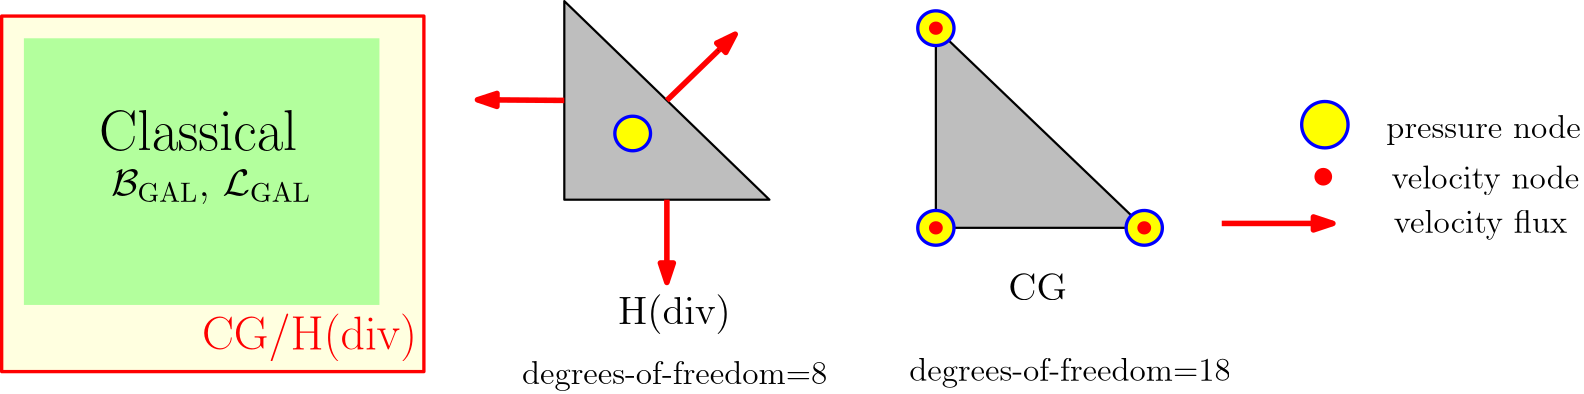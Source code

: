 <?xml version="1.0"?>
<!DOCTYPE ipe SYSTEM "ipe.dtd">
<ipe version="70212" creator="Ipe 7.2.12">
<info created="D:20181008151908" modified="D:20210702151345"/>
<preamble>\usepackage{stmaryrd}</preamble>
<ipestyle name="basic">
<symbol name="arrow/arc(spx)">
<path stroke="sym-stroke" fill="sym-stroke" pen="sym-pen">
0 0 m
-1 0.333 l
-1 -0.333 l
h
</path>
</symbol>
<symbol name="arrow/farc(spx)">
<path stroke="sym-stroke" fill="white" pen="sym-pen">
0 0 m
-1 0.333 l
-1 -0.333 l
h
</path>
</symbol>
<symbol name="arrow/ptarc(spx)">
<path stroke="sym-stroke" fill="sym-stroke" pen="sym-pen">
0 0 m
-1 0.333 l
-0.8 0 l
-1 -0.333 l
h
</path>
</symbol>
<symbol name="arrow/fptarc(spx)">
<path stroke="sym-stroke" fill="white" pen="sym-pen">
0 0 m
-1 0.333 l
-0.8 0 l
-1 -0.333 l
h
</path>
</symbol>
<symbol name="mark/circle(sx)" transformations="translations">
<path fill="sym-stroke">
0.6 0 0 0.6 0 0 e
0.4 0 0 0.4 0 0 e
</path>
</symbol>
<symbol name="mark/disk(sx)" transformations="translations">
<path fill="sym-stroke">
0.6 0 0 0.6 0 0 e
</path>
</symbol>
<symbol name="mark/fdisk(sfx)" transformations="translations">
<group>
<path fill="sym-fill">
0.5 0 0 0.5 0 0 e
</path>
<path fill="sym-stroke" fillrule="eofill">
0.6 0 0 0.6 0 0 e
0.4 0 0 0.4 0 0 e
</path>
</group>
</symbol>
<symbol name="mark/box(sx)" transformations="translations">
<path fill="sym-stroke" fillrule="eofill">
-0.6 -0.6 m
0.6 -0.6 l
0.6 0.6 l
-0.6 0.6 l
h
-0.4 -0.4 m
0.4 -0.4 l
0.4 0.4 l
-0.4 0.4 l
h
</path>
</symbol>
<symbol name="mark/square(sx)" transformations="translations">
<path fill="sym-stroke">
-0.6 -0.6 m
0.6 -0.6 l
0.6 0.6 l
-0.6 0.6 l
h
</path>
</symbol>
<symbol name="mark/fsquare(sfx)" transformations="translations">
<group>
<path fill="sym-fill">
-0.5 -0.5 m
0.5 -0.5 l
0.5 0.5 l
-0.5 0.5 l
h
</path>
<path fill="sym-stroke" fillrule="eofill">
-0.6 -0.6 m
0.6 -0.6 l
0.6 0.6 l
-0.6 0.6 l
h
-0.4 -0.4 m
0.4 -0.4 l
0.4 0.4 l
-0.4 0.4 l
h
</path>
</group>
</symbol>
<symbol name="mark/cross(sx)" transformations="translations">
<group>
<path fill="sym-stroke">
-0.43 -0.57 m
0.57 0.43 l
0.43 0.57 l
-0.57 -0.43 l
h
</path>
<path fill="sym-stroke">
-0.43 0.57 m
0.57 -0.43 l
0.43 -0.57 l
-0.57 0.43 l
h
</path>
</group>
</symbol>
<symbol name="arrow/fnormal(spx)">
<path stroke="sym-stroke" fill="white" pen="sym-pen">
0 0 m
-1 0.333 l
-1 -0.333 l
h
</path>
</symbol>
<symbol name="arrow/pointed(spx)">
<path stroke="sym-stroke" fill="sym-stroke" pen="sym-pen">
0 0 m
-1 0.333 l
-0.8 0 l
-1 -0.333 l
h
</path>
</symbol>
<symbol name="arrow/fpointed(spx)">
<path stroke="sym-stroke" fill="white" pen="sym-pen">
0 0 m
-1 0.333 l
-0.8 0 l
-1 -0.333 l
h
</path>
</symbol>
<symbol name="arrow/linear(spx)">
<path stroke="sym-stroke" pen="sym-pen">
-1 0.333 m
0 0 l
-1 -0.333 l
</path>
</symbol>
<symbol name="arrow/fdouble(spx)">
<path stroke="sym-stroke" fill="white" pen="sym-pen">
0 0 m
-1 0.333 l
-1 -0.333 l
h
-1 0 m
-2 0.333 l
-2 -0.333 l
h
</path>
</symbol>
<symbol name="arrow/double(spx)">
<path stroke="sym-stroke" fill="sym-stroke" pen="sym-pen">
0 0 m
-1 0.333 l
-1 -0.333 l
h
-1 0 m
-2 0.333 l
-2 -0.333 l
h
</path>
</symbol>
<pen name="heavier" value="0.8"/>
<pen name="fat" value="1.2"/>
<pen name="ultrafat" value="2"/>
<symbolsize name="large" value="5"/>
<symbolsize name="small" value="2"/>
<symbolsize name="tiny" value="1.1"/>
<arrowsize name="large" value="10"/>
<arrowsize name="small" value="5"/>
<arrowsize name="tiny" value="3"/>
<color name="red" value="1 0 0"/>
<color name="green" value="0 1 0"/>
<color name="blue" value="0 0 1"/>
<color name="yellow" value="1 1 0"/>
<color name="orange" value="1 0.647 0"/>
<color name="gold" value="1 0.843 0"/>
<color name="purple" value="0.627 0.125 0.941"/>
<color name="gray" value="0.745"/>
<color name="brown" value="0.647 0.165 0.165"/>
<color name="navy" value="0 0 0.502"/>
<color name="pink" value="1 0.753 0.796"/>
<color name="seagreen" value="0.18 0.545 0.341"/>
<color name="turquoise" value="0.251 0.878 0.816"/>
<color name="violet" value="0.933 0.51 0.933"/>
<color name="darkblue" value="0 0 0.545"/>
<color name="darkcyan" value="0 0.545 0.545"/>
<color name="darkgray" value="0.663"/>
<color name="darkgreen" value="0 0.392 0"/>
<color name="darkmagenta" value="0.545 0 0.545"/>
<color name="darkorange" value="1 0.549 0"/>
<color name="darkred" value="0.545 0 0"/>
<color name="lightblue" value="0.678 0.847 0.902"/>
<color name="lightcyan" value="0.878 1 1"/>
<color name="lightgray" value="0.827"/>
<color name="lightgreen" value="0.565 0.933 0.565"/>
<color name="lightyellow" value="1 1 0.878"/>
<dashstyle name="dashed" value="[4] 0"/>
<dashstyle name="dotted" value="[1 3] 0"/>
<dashstyle name="dash dotted" value="[4 2 1 2] 0"/>
<dashstyle name="dash dot dotted" value="[4 2 1 2 1 2] 0"/>
<textsize name="large" value="\large"/>
<textsize name="Large" value="\Large"/>
<textsize name="LARGE" value="\LARGE"/>
<textsize name="huge" value="\huge"/>
<textsize name="Huge" value="\Huge"/>
<textsize name="small" value="\small"/>
<textsize name="footnote" value="\footnotesize"/>
<textsize name="tiny" value="\tiny"/>
<textstyle name="center" begin="\begin{center}" end="\end{center}"/>
<textstyle name="itemize" begin="\begin{itemize}" end="\end{itemize}"/>
<textstyle name="item" begin="\begin{itemize}\item{}" end="\end{itemize}"/>
<gridsize name="4 pts" value="4"/>
<gridsize name="8 pts (~3 mm)" value="8"/>
<gridsize name="16 pts (~6 mm)" value="16"/>
<gridsize name="32 pts (~12 mm)" value="32"/>
<gridsize name="10 pts (~3.5 mm)" value="10"/>
<gridsize name="20 pts (~7 mm)" value="20"/>
<gridsize name="14 pts (~5 mm)" value="14"/>
<gridsize name="28 pts (~10 mm)" value="28"/>
<gridsize name="56 pts (~20 mm)" value="56"/>
<anglesize name="90 deg" value="90"/>
<anglesize name="60 deg" value="60"/>
<anglesize name="45 deg" value="45"/>
<anglesize name="30 deg" value="30"/>
<anglesize name="22.5 deg" value="22.5"/>
<opacity name="10%" value="0.1"/>
<opacity name="30%" value="0.3"/>
<opacity name="50%" value="0.5"/>
<opacity name="75%" value="0.75"/>
<tiling name="falling" angle="-60" step="4" width="1"/>
<tiling name="rising" angle="30" step="4" width="1"/>
</ipestyle>
<ipestyle name="gholi">
<opacity name="75%" value="0.75"/>
<opacity name="05%" value="0.05"/>
<opacity name="15%" value="0.15"/>
<opacity name="25%" value="0.25"/>
<opacity name="35%" value="0.35"/>
<opacity name="45%" value="0.45"/>
<opacity name="55%" value="0.55"/>
<opacity name="65%" value="0.65"/>
<opacity name="85%" value="0.85"/>
<opacity name="90%" value="0.9"/>
<gradient name="linear" type="axial" coords="75 0 325 0" extend="yes">
 <stop offset="0" color="1 0.4 0"/>
 <stop offset="0.05" color="1 0.4 0"/>
 <stop offset="0.95" color="1 1 0.4"/>
 <stop offset="1" color="1 1 0.4"/>
</gradient>
<tiling name="vertic" angle="85" step="1" width="0.2"/>
</ipestyle>
<page>
<layer name="All"/>
<layer name="alpha"/>
<layer name="beta"/>
<layer name="gamma"/>
<layer name="delta"/>
<view layers="alpha" active="delta"/>
<path layer="delta" matrix="1.08888 0 0 1.01678 -68.7877 -30.8251" stroke="black">
548.772 423.497 m
482.959 494.054 l
</path>
<path matrix="0.99954 0 0 -0.139514 -22.9407 425.749" stroke="black">
467.013 383.139 m
541.47 384.286 l
</path>
<path matrix="0.0396707 0 0 1.01007 411.312 -25.507" stroke="black">
442.815 480.454 m
441.338 404.527 l
441.338 404.527 l
</path>
<path matrix="1 0 0 1 -24.1472 -38.3284" stroke="black">
568.726 539.981 m
492.055 539.171 l
</path>
<path matrix="2.15031 0 0 0.950312 -698.39 -11.7024" stroke="black">
586.007 450.464 m
586.09 520.959 l
</path>
<path matrix="-0.781392 0.00281884 -0.00270098 -0.748722 276.12 927.675" stroke="black" fill="gray" pen="heavier">
192 704 m
192 608 l
288 608 l
288 608 l
h
</path>
<path layer="All" matrix="1.15306 0 0 1.00379 -77.1289 -2.88225" stroke="blue" fill="lightyellow" pen="fat" opacity="30%" stroke-opacity="opaque">
196 728 m
196 444 l
504 444 l
504 728 l
h
</path>
<path matrix="1.15306 0 0 1.00379 -77.026 -2.89125" stroke="darkred" fill="lightyellow" pen="fat" opacity="30%" stroke-opacity="opaque">
204 616 m
204 464 l
496 464 l
496 616 l
h
</path>
<path matrix="1.04718 0 0 1 -40.0207 -0.104197" stroke="darkcyan" dash="dashed" pen="fat">
212 716 m
212 468 l
372 468 l
372 716 l
h
</path>
<path matrix="1 0 0 1 -30.0188 -0.104197" stroke="red" fill="lightyellow" pen="fat">
216 600 m
216 472 l
368 472 l
368 600 l
h
</path>
<path matrix="1 0 0 1 -30.0188 -0.104197" fill="green" opacity="30%" stroke-opacity="opaque">
224 592 m
224 496 l
352 496 l
352 592 l
h
</path>
<text matrix="1 0 0 1 -29.9085 -0.104197" transformations="translations" pos="256 544" stroke="black" type="label" width="77.706" height="14.349" depth="0" valign="baseline" size="huge">Classical 
</text>
<text matrix="1 0 0 1 -30.0495 -0.104197" transformations="translations" pos="256 528" stroke="black" type="label" width="71.931" height="9.803" depth="2.79" valign="baseline" size="Large">$\mathcal{B}_{\mathrm{GAL}}$, $\mathcal{L}_{\mathrm{GAL}}$</text>
<path matrix="1 0 0 1 40 0" fill="orange">
368 592 m
368 496 l
432 496 l
432 592 l
h
</path>
<text matrix="1 0 0 1 -6.66587 -17.1312" transformations="translations" pos="432 560" stroke="black" type="label" width="35.364" height="11.761" depth="0" valign="baseline" size="LARGE">VMS</text>
<text matrix="1 0 0 1 9.33413 -17.1312" transformations="translations" pos="416 544" stroke="black" type="label" width="34.416" height="8.824" depth="0" valign="baseline" size="Large">terms</text>
<text matrix="1 0 0 1 -77.9085 -0.104197" transformations="translations" pos="336 480" stroke="red" type="label" width="77.457" height="12.896" depth="4.29" valign="baseline" size="LARGE">CG/H(div)</text>
<text matrix="1 0 0 1 -34.5528 -7.62407" transformations="translations" pos="392 544" stroke="darkred" type="label" width="17.843" height="13.97" depth="1.57" valign="baseline" size="Huge">+</text>
<text matrix="1 0 0 1 88 -8" transformations="translations" pos="336 480" stroke="brown" type="label" width="64.557" height="11.761" depth="0" valign="baseline" size="LARGE">CG-VMS</text>
<path matrix="1 0 0 1 -30.0188 -0.104197" fill="lightblue">
220 696 m
220 648 l
356 648 l
356 696 l
h
</path>
<text matrix="1 0 0 1 -57.5667 22.4694" transformations="translations" pos="256 648" stroke="black" type="label" width="114.432" height="10.756" depth="3.59" valign="baseline" size="Large">$\llbracket \cdot \rrbracket$ and $\{\!\!\{\cdot \}\!\!\}$ terms </text>
<text matrix="1 0 0 1 -104 76" transformations="translations" pos="392 544" stroke="darkcyan" type="label" width="17.843" height="13.97" depth="1.57" valign="baseline" size="Huge">+</text>
<text matrix="1 0 0 1 -16.8986 220.347" transformations="translations" pos="336 480" stroke="darkcyan" type="label" width="24.667" height="11.761" depth="0" valign="baseline" size="LARGE">DG</text>
<path matrix="1.44393 0 0 1.44393 -181.124 -236.172" stroke="darkred" arrow="normal/normal" rarrow="normal/normal">
408 532 m
352 532 l
</path>
<path matrix="1 0 0 1 0 -0.119644" fill="red" opacity="30%">
392 704 m
392 624 l
476 624 l
476 704 l
h
</path>
<text matrix="1 0 0 1 -3.64659 129.574" transformations="translations" pos="416 544" stroke="black" type="label" width="39.603" height="9.803" depth="0" valign="baseline" size="Large">Extra </text>
<text matrix="1 0 0 1 -24.7798 0.260623" transformations="translations" pos="428 660" stroke="black" type="label" width="62.497" height="8.302" depth="0" valign="baseline" size="large">stabilization</text>
<text matrix="1 0 0 1 100 232" transformations="translations" pos="336 480" stroke="blue" type="label" width="65.228" height="11.761" depth="0" valign="baseline" size="LARGE">DG-VMS</text>
<path stroke="darkcyan" arrow="normal/normal" rarrow="normal/normal">
284 648 m
284 592 l
</path>
<text matrix="1 0 0 1 -22.8235 -10.7423" transformations="translations" pos="428 660" stroke="black" type="label" width="56.644" height="7.358" depth="2.32" valign="baseline" size="large">parameters</text>
<path stroke="black">
383.734 545.063 m
383.734 545.063 l
383.734 545.063 l
383.734 545.063 l
h
</path>
<path matrix="1.13868 0 0 0.950307 -60.1247 23.0178" stroke="black" pen="fat">
64.0115 614.498 m
64.0115 430.89 l
366.041 430.89 l
366.041 614.498 l
h
</path>
<path matrix="1.66972 0 0 0.509363 -598.658 255.639" fill="black" opacity="10%" stroke-opacity="opaque">
368 592 m
368 496 l
432 496 l
432 592 l
h
</path>
<text matrix="1 0 0 1 -383.059 -18.315" transformations="translations" pos="432 560" stroke="black" type="label" width="37.568" height="11.293" depth="0" valign="baseline" size="LARGE">static</text>
<text matrix="1 0 0 1 -386.323 -19.9658" transformations="translations" pos="416 544" stroke="black" type="label" width="79.679" height="9.963" depth="0" valign="baseline" size="Large">condensation</text>
<text matrix="1 0 0 1 -240.889 -6.41008" transformations="translations" pos="392 544" stroke="black" type="label" width="17.843" height="13.97" depth="1.57" valign="baseline" size="Huge">+</text>
<path matrix="1.18474 0 0 2.17692 -290.667 -625.043" stroke="black" arrow="normal/normal" rarrow="normal/normal">
408 532 m
352 532 l
</path>
<text matrix="1 0 0 1 -315.798 -38.2465" transformations="translations" pos="336 480" stroke="black" type="label" width="36.603" height="11.761" depth="0" valign="baseline" size="LARGE">HDG</text>
<path layer="alpha" matrix="1 0 0 1 -198.246 -53.2991" stroke="red" fill="lightyellow" pen="fat">
216 600 m
216 472 l
368 472 l
368 600 l
h
</path>
<path matrix="1 0 0 1 -198.246 -53.2991" fill="green" opacity="30%" stroke-opacity="opaque">
224 592 m
224 496 l
352 496 l
352 592 l
h
</path>
<text matrix="1 0 0 1 -203.246 -45.5449" transformations="translations" pos="256 544" stroke="black" type="label" width="77.706" height="14.349" depth="0" valign="baseline" size="huge">Classical 
</text>
<text matrix="1 0 0 1 -198.772 -46.0384" transformations="translations" pos="256 528" stroke="black" type="label" width="71.931" height="9.803" depth="2.79" valign="baseline" size="Large">$\mathcal{B}_{\mathrm{GAL}}$, $\mathcal{L}_{\mathrm{GAL}}$</text>
<text matrix="1 0 0 1 -246.135 -53.2991" transformations="translations" pos="336 480" stroke="red" type="label" width="77.457" height="12.896" depth="4.29" valign="baseline" size="LARGE">CG/H(div)</text>
<path matrix="0.769123 0 0 0.744677 72.6349 27.8291" stroke="black" fill="gray" pen="heavier">
192 704 m
192 608 l
288 608 l
288 608 l
h
</path>
<path matrix="0.769123 0 0 0.744677 48.023 -19.8299" stroke="blue" fill="yellow" pen="fat">
8.34917 0 0 8.34917 256 704 e
</path>
<path matrix="0.769123 0 0 0.744677 -75.0364 27.8291" stroke="red" pen="ultrafat" arrow="normal/normal">
432 656 m
464 688 l
</path>
<path matrix="0.769123 0 0 0.744677 -75.0364 27.8291" stroke="red" pen="ultrafat" arrow="normal/normal">
384 656 m
343.363 656.304 l
</path>
<path matrix="0.769123 0 0 0.744677 -75.0364 27.8291" stroke="red" pen="ultrafat" arrow="normal/normal">
432 608 m
432 568 l
</path>
<path matrix="0.769123 0 0 0.744677 -75.0364 27.8291" stroke="black" cap="1">
456 680 m
456 680 l
</path>
<path matrix="0.781397 0 0 0.748727 204.04 15.2305" stroke="black" fill="gray" pen="heavier">
192 704 m
192 608 l
288 608 l
288 608 l
h
</path>
<path matrix="0.781397 0 0 0.748727 154.031 15.2305" stroke="blue" fill="yellow" pen="fat">
8.34917 0 0 8.34917 256 704 e
</path>
<path matrix="0.781397 0 0 0.748727 154.031 15.2305" fill="red">
3.18352 0 0 3.18352 256 704 e
</path>
<path matrix="0.781397 0 0 0.748727 154.031 -56.6473" stroke="blue" fill="yellow" pen="fat">
8.34917 0 0 8.34917 256 704 e
</path>
<path matrix="0.781397 0 0 0.748727 154.031 -56.6473" fill="red">
3.18352 0 0 3.18352 256 704 e
</path>
<path matrix="0.781397 0 0 0.748727 229.045 -56.6473" stroke="blue" fill="yellow" pen="fat">
8.34917 0 0 8.34917 256 704 e
</path>
<path matrix="0.781397 0 0 0.748727 229.045 -56.6473" fill="red">
3.18352 0 0 3.18352 256 704 e
</path>
<text matrix="1 0 0 1 284.169 -23.6156" transformations="translations" pos="96 468" stroke="black" type="label" width="21.167" height="9.803" depth="0" valign="baseline" size="Large">CG</text>
<text matrix="1 0 0 1 143.654 -32.1969" transformations="translations" pos="96 468" stroke="black" type="label" width="40.576" height="10.756" depth="3.59" valign="baseline" size="Large">H(div)</text>
<path matrix="1 0 0 1 238.104 -196.405" stroke="blue" fill="yellow" pen="fat">
8.34917 0 0 8.34917 256 704 e
</path>
<path matrix="1 0 0 1 237.535 -215.139" fill="red">
3.18352 0 0 3.18352 256 704 e
</path>
<text matrix="1 0 0 1 428.227 174.788" transformations="translations" pos="88 328" stroke="black" type="label" width="70.041" height="8.307" depth="2.32" valign="baseline" size="large">pressure node</text>
<text matrix="1 0 0 1 430.104 196.656" transformations="translations" pos="88 288" stroke="black" type="label" width="67.635" height="8.307" depth="2.32" valign="baseline" size="large">velocity node</text>
<path matrix="1 0 0 1 104.986 8.04331" stroke="red" pen="ultrafat" arrow="normal/normal">
352 464 m
392 464 l
</path>
<text matrix="1 0 0 1 422.924 212.68" transformations="translations" pos="96 256" stroke="black" type="label" width="62.432" height="8.307" depth="2.32" valign="baseline" size="large">velocity flux</text>
<path layer="beta" matrix="1.15306 0 0 1.00379 -189.151 -75.936" stroke="darkred" fill="lightyellow" pen="fat" opacity="30%" stroke-opacity="opaque">
204 616 m
204 464 l
496 464 l
496 616 l
h
</path>
<path matrix="1 0 0 1 -140.314 -81.6545" fill="green" opacity="30%" stroke-opacity="opaque">
224 592 m
224 496 l
352 496 l
352 592 l
h
</path>
<text matrix="1 0 0 1 -140.204 -81.6545" transformations="translations" pos="256 544" stroke="black" type="label" width="77.706" height="14.349" depth="0" valign="baseline" size="huge">Classical 
</text>
<text matrix="1 0 0 1 -140.345 -81.6545" transformations="translations" pos="256 528" stroke="black" type="label" width="71.931" height="9.803" depth="2.79" valign="baseline" size="Large">$\mathcal{B}_{\mathrm{GAL}}$, $\mathcal{L}_{\mathrm{GAL}}$</text>
<path matrix="1 0 0 1 -72.1252 -73.0448" fill="orange">
368 592 m
368 496 l
432 496 l
432 592 l
h
</path>
<text matrix="1 0 0 1 -118.791 -90.176" transformations="translations" pos="432 560" stroke="black" type="label" width="35.364" height="11.761" depth="0" valign="baseline" size="LARGE">VMS</text>
<text matrix="1 0 0 1 -102.791 -90.176" transformations="translations" pos="416 544" stroke="black" type="label" width="34.416" height="8.824" depth="0" valign="baseline" size="Large">terms</text>
<text matrix="1 0 0 1 -146.678 -80.6688" transformations="translations" pos="392 544" stroke="darkred" type="label" width="17.843" height="13.97" depth="1.57" valign="baseline" size="Huge">+</text>
<text matrix="1 0 0 1 -24.1252 -81.0448" transformations="translations" pos="336 480" stroke="brown" type="label" width="64.557" height="11.761" depth="0" valign="baseline" size="LARGE">CG-VMS</text>
<path matrix="1.44393 0 0 1.44393 -293.249 -309.217" stroke="darkred" arrow="normal/normal" rarrow="normal/normal">
408 532 m
352 532 l
</path>
<path matrix="1 0 0 1 -112.125 -73.0448" stroke="black">
383.734 545.063 m
383.734 545.063 l
383.734 545.063 l
383.734 545.063 l
h
</path>
<path matrix="0.781397 0 0 0.748727 300.16 10.3355" stroke="black" fill="gray" pen="heavier">
192 704 m
192 608 l
288 608 l
288 608 l
h
</path>
<path matrix="0.781397 0 0 0.748727 250.15 10.3355" stroke="blue" fill="yellow" pen="fat">
8.34917 0 0 8.34917 256 704 e
</path>
<path matrix="0.781397 0 0 0.748727 250.15 10.3355" fill="red">
3.18352 0 0 3.18352 256 704 e
</path>
<path matrix="0.781397 0 0 0.748727 250.15 -61.5423" stroke="blue" fill="yellow" pen="fat">
8.34917 0 0 8.34917 256 704 e
</path>
<path matrix="0.781397 0 0 0.748727 250.15 -61.5423" fill="red">
3.18352 0 0 3.18352 256 704 e
</path>
<path matrix="0.781397 0 0 0.748727 325.164 -61.5423" stroke="blue" fill="yellow" pen="fat">
8.34917 0 0 8.34917 256 704 e
</path>
<path matrix="0.781397 0 0 0.748727 325.164 -61.5423" fill="red">
3.18352 0 0 3.18352 256 704 e
</path>
<text matrix="1 0 0 1 366.393 -27.0362" transformations="translations" pos="96 468" stroke="black" type="label" width="57.055" height="9.803" depth="0" valign="baseline" size="Large">CG-VMS</text>
<path matrix="1 0 0 1 184.467 -280.112" stroke="blue" fill="yellow" pen="fat">
8.34917 0 0 8.34917 256 704 e
</path>
<path matrix="1 0 0 1 183.898 -298.846" fill="red">
3.18352 0 0 3.18352 256 704 e
</path>
<text matrix="1 0 0 1 374.591 91.0816" transformations="translations" pos="88 328" stroke="black" type="label" width="70.041" height="8.307" depth="2.32" valign="baseline" size="large">pressure node</text>
<text matrix="1 0 0 1 376.468 112.949" transformations="translations" pos="88 288" stroke="black" type="label" width="67.635" height="8.307" depth="2.32" valign="baseline" size="large">velocity node</text>
<path layer="gamma" matrix="1.15306 0 0 1.00379 -180.595 -62.8237" stroke="blue" fill="lightyellow" pen="fat" opacity="30%" stroke-opacity="opaque">
196 728 m
196 444 l
504 444 l
504 728 l
h
</path>
<path matrix="1.04718 0 0 1 -143.487 -60.0457" stroke="darkcyan" dash="dashed" pen="fat">
212 716 m
212 468 l
372 468 l
372 716 l
h
</path>
<path matrix="1 0 0 1 -133.485 -60.0457" fill="green" opacity="30%" stroke-opacity="opaque">
224 592 m
224 496 l
352 496 l
352 592 l
h
</path>
<text matrix="1 0 0 1 -133.375 -60.0457" transformations="translations" pos="256 544" stroke="black" type="label" width="77.706" height="14.349" depth="0" valign="baseline" size="huge">Classical 
</text>
<text matrix="1 0 0 1 -133.516 -60.0457" transformations="translations" pos="256 528" stroke="black" type="label" width="71.931" height="9.803" depth="2.79" valign="baseline" size="Large">$\mathcal{B}_{\mathrm{GAL}}$, $\mathcal{L}_{\mathrm{GAL}}$</text>
<path matrix="1 0 0 1 -63.4666 -59.9415" fill="orange">
368 592 m
368 496 l
432 496 l
432 592 l
h
</path>
<text matrix="1 0 0 1 -110.132 -77.0727" transformations="translations" pos="432 560" stroke="black" type="label" width="35.364" height="11.761" depth="0" valign="baseline" size="LARGE">VMS</text>
<text matrix="1 0 0 1 -94.1325 -77.0727" transformations="translations" pos="416 544" stroke="black" type="label" width="34.416" height="8.824" depth="0" valign="baseline" size="Large">terms</text>
<text matrix="1 0 0 1 -138.019 -67.5656" transformations="translations" pos="392 544" stroke="darkred" type="label" width="17.843" height="13.97" depth="1.57" valign="baseline" size="Huge">+</text>
<path matrix="1 0 0 1 -133.485 -60.0457" fill="lightblue">
220 696 m
220 648 l
356 648 l
356 696 l
h
</path>
<text matrix="1 0 0 1 -161.033 -37.4721" transformations="translations" pos="256 648" stroke="black" type="label" width="114.432" height="10.756" depth="3.59" valign="baseline" size="Large">$\llbracket \cdot \rrbracket$ and $\{\!\!\{\cdot \}\!\!\}$ terms </text>
<text matrix="1 0 0 1 -207.467 16.0585" transformations="translations" pos="392 544" stroke="darkcyan" type="label" width="17.843" height="13.97" depth="1.57" valign="baseline" size="Huge">+</text>
<text matrix="1 0 0 1 -120.365 160.406" transformations="translations" pos="336 480" stroke="darkcyan" type="label" width="24.667" height="11.761" depth="0" valign="baseline" size="LARGE">DG</text>
<path matrix="1.44393 0 0 1.44393 -284.591 -296.113" stroke="darkred" arrow="normal/normal" rarrow="normal/normal">
408 532 m
352 532 l
</path>
<path matrix="1 0 0 1 -103.467 -60.0611" fill="red" opacity="30%">
392 704 m
392 624 l
476 624 l
476 704 l
h
</path>
<text matrix="1 0 0 1 -107.113 69.6325" transformations="translations" pos="416 544" stroke="black" type="label" width="39.603" height="9.803" depth="0" valign="baseline" size="Large">Extra </text>
<text matrix="1 0 0 1 -128.246 -59.6809" transformations="translations" pos="428 660" stroke="black" type="label" width="62.497" height="8.302" depth="0" valign="baseline" size="large">stabilization</text>
<text matrix="1 0 0 1 -3.4666 172.059" transformations="translations" pos="336 480" stroke="blue" type="label" width="65.228" height="11.761" depth="0" valign="baseline" size="LARGE">DG-VMS</text>
<path matrix="1 0 0 1 -103.467 -59.9415" stroke="darkcyan" arrow="normal/normal" rarrow="normal/normal">
284 648 m
284 592 l
</path>
<text matrix="1 0 0 1 -126.29 -70.6838" transformations="translations" pos="428 660" stroke="black" type="label" width="56.644" height="7.358" depth="2.32" valign="baseline" size="large">parameters</text>
<path matrix="1 0 0 1 -103.467 -59.9415" stroke="black">
383.734 545.063 m
383.734 545.063 l
383.734 545.063 l
383.734 545.063 l
h
</path>
<path layer="delta" matrix="1 0 0 1 6.95151 73.737" fill="green" opacity="30%" stroke-opacity="opaque">
224 592 m
224 496 l
352 496 l
352 592 l
h
</path>
<text matrix="1 0 0 1 7.06181 73.737" transformations="translations" pos="256 544" stroke="black" type="label" width="77.706" height="14.349" depth="0" valign="baseline" size="huge">Classical 
</text>
<text matrix="1 0 0 1 6.92081 73.737" transformations="translations" pos="256 528" stroke="black" type="label" width="71.931" height="9.803" depth="2.79" valign="baseline" size="Large">$\mathcal{B}_{\mathrm{GAL}}$, $\mathcal{L}_{\mathrm{GAL}}$</text>
<path matrix="1.09839 0 0 0.838419 -31.7666 160.802" stroke="black" pen="fat">
64.0115 614.498 m
64.0115 430.89 l
366.041 430.89 l
366.041 614.498 l
h
</path>
<path matrix="1.66972 0 0 0.509363 -561.688 329.48" fill="black" opacity="10%" stroke-opacity="opaque">
368 592 m
368 496 l
432 496 l
432 592 l
h
</path>
<text matrix="1 0 0 1 -346.089 55.5262" transformations="translations" pos="432 560" stroke="black" type="label" width="37.568" height="11.293" depth="0" valign="baseline" size="LARGE">static</text>
<text matrix="1 0 0 1 -349.353 53.8754" transformations="translations" pos="416 544" stroke="black" type="label" width="79.679" height="9.963" depth="0" valign="baseline" size="Large">condensation</text>
<text matrix="1 0 0 1 -203.919 67.4311" transformations="translations" pos="392 544" stroke="black" type="label" width="17.843" height="13.97" depth="1.57" valign="baseline" size="Huge">+</text>
<path matrix="1.18684 0 0 2.17692 -254.437 -551.202" stroke="black" arrow="normal/normal" rarrow="normal/normal">
408 532 m
352 532 l
</path>
<text matrix="1 0 0 1 -290.019 51.3268" transformations="translations" pos="336 480" stroke="black" type="label" width="36.603" height="11.761" depth="0" valign="baseline" size="LARGE">HDG</text>
<path layer="gamma" matrix="0.781397 0 0 0.748727 298.755 76.639" stroke="black" fill="gray" pen="heavier">
192 704 m
192 608 l
288 608 l
288 608 l
h
</path>
<path matrix="0.781397 0 0 0.748727 248.745 76.639" stroke="blue" fill="yellow" pen="fat">
8.34917 0 0 8.34917 256 704 e
</path>
<path matrix="0.781397 0 0 0.748727 248.745 76.639" fill="red">
3.18352 0 0 3.18352 256 704 e
</path>
<path matrix="0.781397 0 0 0.748727 248.745 4.76123" stroke="blue" fill="yellow" pen="fat">
8.34917 0 0 8.34917 256 704 e
</path>
<path matrix="0.781397 0 0 0.748727 248.745 4.76123" fill="red">
3.18352 0 0 3.18352 256 704 e
</path>
<path matrix="0.781397 0 0 0.748727 323.759 4.76123" stroke="blue" fill="yellow" pen="fat">
8.34917 0 0 8.34917 256 704 e
</path>
<path matrix="0.781397 0 0 0.748727 323.759 4.76123" fill="red">
3.18352 0 0 3.18352 256 704 e
</path>
<text matrix="1 0 0 1 363.756 37.9263" transformations="translations" pos="96 468" stroke="black" type="label" width="57.638" height="9.803" depth="0" valign="baseline" size="Large">DG-VMS</text>
<path matrix="1 0 0 1 183.062 -213.808" stroke="blue" fill="yellow" pen="fat">
8.34917 0 0 8.34917 256 704 e
</path>
<path matrix="1 0 0 1 182.493 -232.542" fill="red">
3.18352 0 0 3.18352 256 704 e
</path>
<text matrix="1 0 0 1 373.186 157.385" transformations="translations" pos="88 328" stroke="black" type="label" width="70.041" height="8.307" depth="2.32" valign="baseline" size="large">pressure node</text>
<text matrix="1 0 0 1 375.063 179.253" transformations="translations" pos="88 288" stroke="black" type="label" width="67.635" height="8.307" depth="2.32" valign="baseline" size="large">velocity node</text>
<text matrix="1 0 0 1 348.712 158.671" transformations="translations" pos="88 288" stroke="black" type="label" width="115.824" height="8.307" depth="2.32" valign="baseline" size="large">degrees-of-freedom=18</text>
<text layer="alpha" matrix="1 0 0 1 256.452 127.443" transformations="translations" pos="88 288" stroke="black" type="label" width="115.824" height="8.307" depth="2.32" valign="baseline" size="large">degrees-of-freedom=18</text>
<text matrix="1 0 0 1 117.035 126.23" transformations="translations" pos="88 288" stroke="black" type="label" width="109.971" height="8.307" depth="2.32" valign="baseline" size="large">degrees-of-freedom=8</text>
<path layer="delta" matrix="0.781397 0 0 0.748727 -100.85 -53.6189" stroke="black" fill="gray" pen="heavier">
192 704 m
192 608 l
288 608 l
288 608 l
h
</path>
<path matrix="0.781397 0 0 0.748727 -150.86 -53.6189" stroke="blue" fill="yellow" pen="fat">
8.34917 0 0 8.34917 256 704 e
</path>
<path matrix="0.781397 0 0 0.748727 -150.86 -53.6189" fill="red">
3.18352 0 0 3.18352 256 704 e
</path>
<path matrix="0.781397 0 0 0.748727 -150.86 -125.497" stroke="blue" fill="yellow" pen="fat">
8.34917 0 0 8.34917 256 704 e
</path>
<path matrix="0.781397 0 0 0.748727 -150.86 -125.497" fill="red">
3.18352 0 0 3.18352 256 704 e
</path>
<path matrix="0.781397 0 0 0.748727 -75.8455 -125.497" stroke="blue" fill="yellow" pen="fat">
8.34917 0 0 8.34917 256 704 e
</path>
<path matrix="0.781397 0 0 0.748727 -75.8455 -125.497" fill="red">
3.18352 0 0 3.18352 256 704 e
</path>
<text matrix="1 0 0 1 -47.5625 -90.6559" transformations="translations" pos="96 468" stroke="black" type="label" width="85.246" height="10.756" depth="3.59" valign="baseline" size="Large">CG/CG-VMS</text>
<use matrix="1 0 0 1 542.397 -69.4823" name="mark/square(sx)" pos="-15.5154 373.515" size="large" stroke="blue"/>
<path matrix="0.781397 0 0 0.748727 -76.4987 -53.9075" stroke="blue" fill="yellow" pen="fat">
8.34917 0 0 8.34917 256 704 e
</path>
<path matrix="0.781397 0 0 0.748727 -76.4987 -53.9075" fill="red">
3.18352 0 0 3.18352 256 704 e
</path>
<path matrix="0.781397 0 0 0.748727 58.3796 -65.2189" stroke="black" fill="gray" pen="heavier">
192 704 m
192 608 l
288 608 l
288 608 l
h
</path>
<path matrix="0.781397 0 0 0.748727 8.3694 -65.2189" stroke="blue" fill="yellow" pen="fat">
8.34917 0 0 8.34917 256 704 e
</path>
<path matrix="0.781397 0 0 0.748727 8.3694 -65.2189" fill="red">
3.18352 0 0 3.18352 256 704 e
</path>
<path matrix="0.781397 0 0 0.748727 8.3694 -137.097" stroke="blue" fill="yellow" pen="fat">
8.34917 0 0 8.34917 256 704 e
</path>
<path matrix="0.781397 0 0 0.748727 8.3694 -137.097" fill="red">
3.18352 0 0 3.18352 256 704 e
</path>
<path matrix="0.781397 0 0 0.748727 83.3841 -137.097" stroke="blue" fill="yellow" pen="fat">
8.34917 0 0 8.34917 256 704 e
</path>
<path matrix="0.781397 0 0 0.748727 83.3841 -137.097" fill="red">
3.18352 0 0 3.18352 256 704 e
</path>
<text matrix="1 0 0 1 111.667 -102.256" transformations="translations" pos="96 468" stroke="black" type="label" width="86.412" height="10.756" depth="3.59" valign="baseline" size="Large">DG/DG-VMS</text>
<text matrix="1 0 0 1 127.743 24.2588" transformations="translations" pos="88 288" stroke="black" type="label" width="70.626" height="8.307" depth="2.32" valign="baseline" size="large">36 global dofs</text>
<path matrix="-0.781392 0.00281884 -0.00270098 -0.748722 446.833 934.695" stroke="black" fill="gray" pen="heavier">
192 704 m
192 608 l
288 608 l
288 608 l
h
</path>
<path matrix="0.781397 0 0 0.748727 19.8533 -46.5997" stroke="blue" fill="yellow" pen="fat">
8.34917 0 0 8.34917 256 704 e
</path>
<path matrix="0.781397 0 0 0.748727 19.8533 -46.5997" fill="red">
3.18352 0 0 3.18352 256 704 e
</path>
<path matrix="0.781397 0 0 0.748727 94.8671 -118.477" stroke="blue" fill="yellow" pen="fat">
8.34917 0 0 8.34917 256 704 e
</path>
<path matrix="0.781397 0 0 0.748727 94.2141 -46.8882" stroke="blue" fill="yellow" pen="fat">
8.34917 0 0 8.34917 256 704 e
</path>
<path matrix="0.781397 0 0 0.748727 94.2141 -46.8882" fill="red">
3.18352 0 0 3.18352 256 704 e
</path>
<path matrix="0.781397 0 0 0.748727 94.8271 -118.462" fill="red">
3.18352 0 0 3.18352 256 704 e
</path>
<path matrix="0.781397 0 0 0.748727 293.275 -70.3497" stroke="black" fill="gray" pen="heavier">
192 704 m
192 608 l
288 608 l
288 608 l
h
</path>
<path matrix="0.781397 0 0 0.748727 328.524 -127.278" stroke="blue" fill="yellow" pen="fat">
8.34917 0 0 8.34917 256 704 e
</path>
<path matrix="0.781397 0 0 0.748727 328.524 -127.278" fill="red">
3.18352 0 0 3.18352 256 704 e
</path>
<text matrix="1 0 0 1 379.463 -126.819" transformations="translations" pos="96 468" stroke="black" type="label" width="32.28" height="9.803" depth="0" valign="baseline" size="Large">HDG</text>
<path matrix="-0.781392 0.00281884 -0.00270098 -0.748722 697.886 939.449" stroke="black" fill="gray" pen="heavier">
192 704 m
192 608 l
288 608 l
288 608 l
h
</path>
<text matrix="1 0 0 1 125.064 43.4693" transformations="translations" pos="88 288" stroke="black" type="label" width="85.259" height="8.307" depth="2.32" valign="baseline" size="large">6 global dofs per</text>
<path matrix="0.781397 0 0 0.748727 109.666 -191.08" stroke="blue" fill="yellow" pen="fat">
8.34917 0 0 8.34917 256 704 e
</path>
<path matrix="0.781397 0 0 0.748727 109.666 -190.794" fill="red">
3.18352 0 0 3.18352 256 704 e
</path>
<text matrix="1 0 0 1 -33.9377 37.1508" transformations="translations" pos="88 288" stroke="black" type="label" width="70.626" height="8.307" depth="2.32" valign="baseline" size="large">24 global dofs</text>
<text matrix="1 0 0 1 -36.6167 55.3731" transformations="translations" pos="88 288" stroke="black" type="label" width="85.259" height="8.307" depth="2.32" valign="baseline" size="large">6 global dofs per</text>
<path matrix="0.781397 0 0 0.748727 -52.0147 -178.89" stroke="blue" fill="yellow" pen="fat">
8.34917 0 0 8.34917 256 704 e
</path>
<path matrix="0.781397 0 0 0.748727 -52.0147 -178.89" fill="red">
3.18352 0 0 3.18352 256 704 e
</path>
<text matrix="1 0 0 1 354.893 14.6785" transformations="translations" pos="88 288" stroke="black" type="label" width="57.945" height="8.302" depth="0" valign="baseline" size="large">6 local dofs</text>
<text matrix="1 0 0 1 355.87 32.1932" transformations="translations" pos="88 288" stroke="black" type="label" width="85.259" height="8.307" depth="2.32" valign="baseline" size="large">2 global dofs per</text>
<path matrix="0.781397 0 0 0.748727 340.472 -202.07" stroke="blue" fill="yellow" pen="fat">
8.34917 0 0 8.34917 256 704 e
</path>
<path matrix="0.781397 0 0 0.748727 340.472 -202.07" fill="red">
3.18352 0 0 3.18352 256 704 e
</path>
<path matrix="0.781397 0 0 0.748727 256.945 -55.313" stroke="blue" fill="yellow" pen="fat">
8.34917 0 0 8.34917 256 704 e
</path>
<path matrix="0.781397 0 0 0.748727 256.945 -55.313" fill="red">
3.18352 0 0 3.18352 256 704 e
</path>
<path matrix="0.781397 0 0 0.748727 228.636 -67.4937" stroke="blue" fill="yellow" pen="fat">
8.34917 0 0 8.34917 256 704 e
</path>
<path matrix="0.781397 0 0 0.748727 228.636 -67.4937" fill="red">
3.18352 0 0 3.18352 256 704 e
</path>
<path matrix="0.781397 0 0 0.748727 228.479 -143.891" stroke="blue" fill="yellow" pen="fat">
8.34917 0 0 8.34917 256 704 e
</path>
<path matrix="0.781397 0 0 0.748727 228.479 -143.891" fill="red">
3.18352 0 0 3.18352 256 704 e
</path>
<path matrix="0.781397 0 0 0.748727 244.126 -154.66" stroke="blue" fill="yellow" pen="fat">
8.34917 0 0 8.34917 256 704 e
</path>
<path matrix="0.781397 0 0 0.748727 244.126 -154.66" fill="red">
3.18352 0 0 3.18352 256 704 e
</path>
<path matrix="0.781397 0 0 0.748727 361.985 -110.463" stroke="blue" fill="yellow" pen="fat">
8.34917 0 0 8.34917 256 704 e
</path>
<path matrix="0.781397 0 0 0.748727 361.985 -110.463" fill="red">
3.18352 0 0 3.18352 256 704 e
</path>
<path matrix="0.781397 0 0 0.748727 361.967 -43.867" stroke="blue" fill="yellow" pen="fat">
8.34917 0 0 8.34917 256 704 e
</path>
<path matrix="0.781397 0 0 0.748727 361.967 -43.867" fill="red">
3.18352 0 0 3.18352 256 704 e
</path>
<path matrix="0.781397 0 0 0.748727 343.845 -25.0431" stroke="blue" fill="yellow" pen="fat">
8.34917 0 0 8.34917 256 704 e
</path>
<path matrix="0.781397 0 0 0.748727 343.845 -25.0431" fill="red">
3.18352 0 0 3.18352 256 704 e
</path>
<path matrix="0.781397 0 0 0.748727 267.924 -25.399" stroke="blue" fill="yellow" pen="fat">
8.34917 0 0 8.34917 256 704 e
</path>
<path matrix="0.781397 0 0 0.748727 267.924 -25.399" fill="red">
3.18352 0 0 3.18352 256 704 e
</path>
<path matrix="0.781397 0 0 0.748727 317.874 -154.427" stroke="blue" fill="yellow" pen="fat">
8.34917 0 0 8.34917 256 704 e
</path>
<path matrix="0.781397 0 0 0.748727 317.874 -154.427" fill="red">
3.18352 0 0 3.18352 256 704 e
</path>
<use matrix="1 0 0 1 459.241 82.6155" name="mark/square(sx)" pos="-15.5154 373.515" size="large" stroke="blue"/>
<use matrix="1 0 0 1 459.021 11.4293" name="mark/square(sx)" pos="-15.5154 373.515" size="large" stroke="blue"/>
<use matrix="1 0 0 1 533.314 11.8474" name="mark/square(sx)" pos="-15.5154 373.515" size="large" stroke="blue"/>
<use matrix="1 0 0 1 487.494 111.764" name="mark/square(sx)" pos="-15.5154 373.515" size="large" stroke="blue"/>
<use matrix="1 0 0 1 561.151 110.852" name="mark/square(sx)" pos="-15.5154 373.515" size="large" stroke="blue"/>
<use matrix="1 0 0 1 561.802 40.7662" name="mark/square(sx)" pos="-15.5154 373.515" size="large" stroke="blue"/>
<text matrix="1 0 0 1 315.567 -4.7882" transformations="translations" pos="88 288" stroke="black" type="label" width="192.628" height="8.307" depth="2.32" valign="baseline" size="large">20 global dofs + 18 local dofs per cell</text>
<group matrix="1 0 0 1 -27.8673 -48.6659">
<path matrix="0.861439 0 0 0.812727 82.0228 145.099" stroke="black" pen="heavier">
421.731 695.359 m
421.731 546.208 l
562.481 546.208 l
562.481 695.359 l
h
</path>
<path fill="black" tiling="vertic">
480 672 m
448 672 l
448 704 l
h
</path>
<path matrix="-1 0 0 -1 932 1380" fill="black" tiling="vertic">
480 672 m
448 672 l
448 704 l
h
</path>
<path matrix="1 0 0 1 40 0" fill="black" tiling="vertic">
480 672 m
448 672 l
448 704 l
h
</path>
<path matrix="-1 0 0 -1 972 1380" fill="black" tiling="vertic">
480 672 m
448 672 l
448 704 l
h
</path>
<path matrix="1 0 0 1 80 0" fill="black" tiling="vertic">
480 672 m
448 672 l
448 704 l
h
</path>
<path matrix="-1 0 0 -1 1012 1380" fill="black" tiling="vertic">
480 672 m
448 672 l
448 704 l
h
</path>
<path matrix="1 0 0 1 0 -40" fill="black" tiling="vertic">
480 672 m
448 672 l
448 704 l
h
</path>
<path matrix="-1 0 0 -1 932 1340" fill="black" tiling="vertic">
480 672 m
448 672 l
448 704 l
h
</path>
<path matrix="1 0 0 1 40 -40" fill="black" tiling="vertic">
480 672 m
448 672 l
448 704 l
h
</path>
<path matrix="-1 0 0 -1 972 1340" fill="black" tiling="vertic">
480 672 m
448 672 l
448 704 l
h
</path>
<path matrix="1 0 0 1 80 -40" fill="black" tiling="vertic">
480 672 m
448 672 l
448 704 l
h
</path>
<path matrix="-1 0 0 -1 1012 1340" fill="black" tiling="vertic">
480 672 m
448 672 l
448 704 l
h
</path>
<path matrix="1 0 0 1 0 -80" fill="black" tiling="vertic">
480 672 m
448 672 l
448 704 l
h
</path>
<path matrix="-1 0 0 -1 932 1300" fill="black" tiling="vertic">
480 672 m
448 672 l
448 704 l
h
</path>
<path matrix="1 0 0 1 40 -80" fill="black" tiling="vertic">
480 672 m
448 672 l
448 704 l
h
</path>
<path matrix="-1 0 0 -1 972 1300" fill="black" tiling="vertic">
480 672 m
448 672 l
448 704 l
h
</path>
<path matrix="1 0 0 1 80 -80" fill="black" tiling="vertic">
480 672 m
448 672 l
448 704 l
h
</path>
<path matrix="-1 0 0 -1 1012 1300" fill="black" tiling="vertic">
480 672 m
448 672 l
448 704 l
h
</path>
<path stroke="black" dash="dash dotted">
485.587 710.306 m
485.775 589.237 l
</path>
<path matrix="1 0 0 1 40.5424 0.274562" stroke="black" dash="dash dotted">
485.587 710.306 m
485.775 589.237 l
</path>
<path stroke="black" dash="dash dotted">
445.714 670.239 m
566.394 669.85 l
566.663 670.155 l
</path>
<path matrix="1 0 0 1 -0.485249 -39.9318" stroke="black" dash="dash dotted">
445.714 670.239 m
566.394 669.85 l
566.663 670.155 l
</path>
<path stroke="black" dash="dash dotted">
445.396 710.596 m
566.689 589.093 l
</path>
<path stroke="black" dash="dash dotted">
485.633 710.363 m
566.55 630.012 l
</path>
<path stroke="black" dash="dash dotted">
526.202 709.862 m
566.616 669.581 l
</path>
<path stroke="black" dash="dash dotted">
445.668 670.43 m
526.287 589.341 l
</path>
<path stroke="black" dash="dash dotted">
445.75 630.319 m
485.962 588.991 l
</path>
</group>
<text matrix="1 0 0 1 514.284 354.38" transformations="translations" pos="88 288" stroke="black" type="label" width="68.025" height="8.302" depth="0" valign="baseline" size="large">local solution</text>
<text matrix="1 0 0 1 514.787 320.825" transformations="translations" pos="88 288" stroke="black" type="label" width="108.02" height="8.307" depth="2.32" valign="baseline" size="large">global solution trace
</text>
<text matrix="1 0 0 1 515.727 282.621" transformations="translations" pos="88 288" stroke="black" type="label" width="87.145" height="8.307" depth="2.32" valign="baseline" size="large">global boundary
</text>
<path matrix="1 0 0 1 4.72968 -11.8297" fill="black" tiling="vertic">
551.448 665.962 m
551.448 651.852 l
588.045 651.852 l
588.045 665.962 l
h
</path>
<path matrix="1 0 0 1 19.3234 -9.06149" stroke="black" dash="dash dotted">
557.113 633.116 m
557.12 608.414 l
557.12 608.414 l
</path>
<path matrix="1 0 0 1 19.3234 -9.06149" stroke="black" dash="dash dotted">
546.692 621.211 m
568.301 621.393 l
</path>
<path matrix="1 0 0 1 20.2593 -5.21503" stroke="black" pen="heavier">
539.478 585.116 m
539.478 572.511 l
572.053 572.511 l
572.053 585.116 l
h
</path>
<path matrix="1 0 0 1 18.5323 -3.70295" stroke="red" pen="fat">
437.817 627.474 m
437.817 582.68 l
481.939 582.68 l
481.939 627.474 l
h
</path>
<path matrix="3.74362 0 0 3.49298 -1229.95 -1675.8" stroke="red" pen="fat">
437.817 627.474 m
437.817 582.68 l
481.939 582.68 l
481.939 627.474 l
h
</path>
<path matrix="1 0 0 1 18.5323 -3.70295" stroke="red" dash="dotted">
390.33 519.38 m
438.33 627.549 l
</path>
<path matrix="1 0 0 1 18.5323 -3.70295" stroke="red" dash="dotted">
555.639 518.891 m
481.689 627.866 l
</path>
</page>
</ipe>
